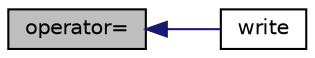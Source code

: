 digraph "operator="
{
  bgcolor="transparent";
  edge [fontname="Helvetica",fontsize="10",labelfontname="Helvetica",labelfontsize="10"];
  node [fontname="Helvetica",fontsize="10",shape=record];
  rankdir="LR";
  Node1 [label="operator=",height=0.2,width=0.4,color="black", fillcolor="grey75", style="filled", fontcolor="black"];
  Node1 -> Node2 [dir="back",color="midnightblue",fontsize="10",style="solid",fontname="Helvetica"];
  Node2 [label="write",height=0.2,width=0.4,color="black",URL="$a00616.html#a5cf9d1a8c08e045a6bbcab04a3ec2d79",tooltip="Generic write routine. Chooses writer based on extension. "];
}
